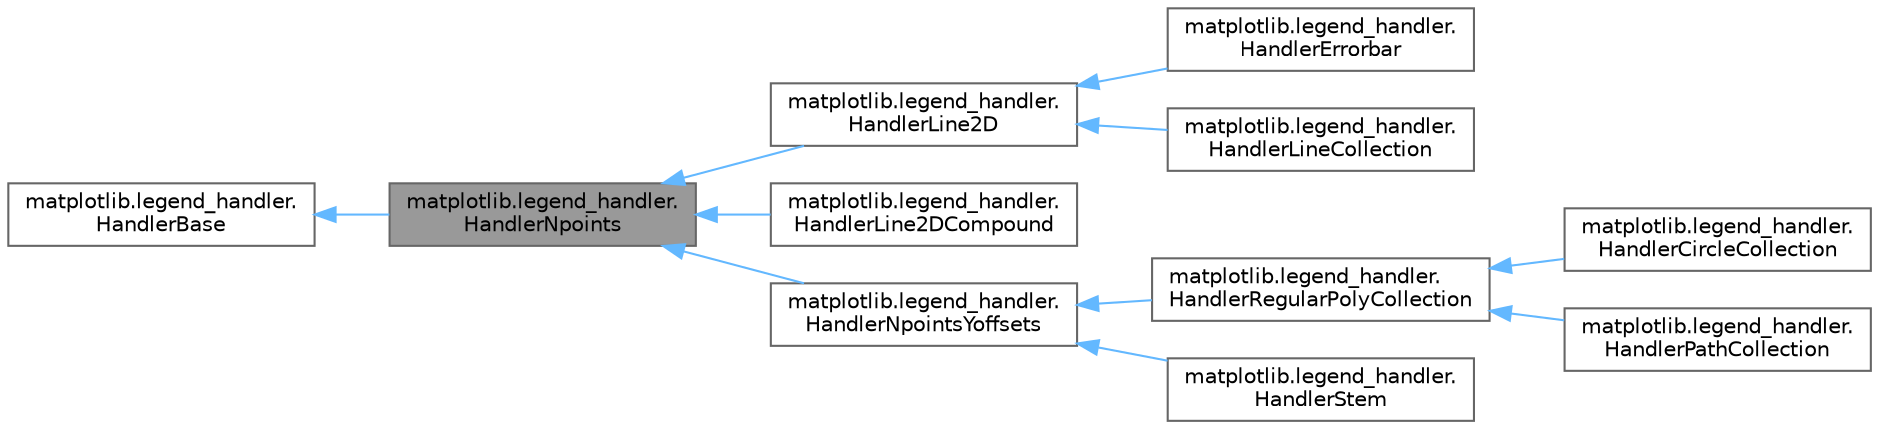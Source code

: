 digraph "matplotlib.legend_handler.HandlerNpoints"
{
 // LATEX_PDF_SIZE
  bgcolor="transparent";
  edge [fontname=Helvetica,fontsize=10,labelfontname=Helvetica,labelfontsize=10];
  node [fontname=Helvetica,fontsize=10,shape=box,height=0.2,width=0.4];
  rankdir="LR";
  Node1 [id="Node000001",label="matplotlib.legend_handler.\lHandlerNpoints",height=0.2,width=0.4,color="gray40", fillcolor="grey60", style="filled", fontcolor="black",tooltip=" "];
  Node2 -> Node1 [id="edge1_Node000001_Node000002",dir="back",color="steelblue1",style="solid",tooltip=" "];
  Node2 [id="Node000002",label="matplotlib.legend_handler.\lHandlerBase",height=0.2,width=0.4,color="gray40", fillcolor="white", style="filled",URL="$d2/d56/classmatplotlib_1_1legend__handler_1_1HandlerBase.html",tooltip=" "];
  Node1 -> Node3 [id="edge2_Node000001_Node000003",dir="back",color="steelblue1",style="solid",tooltip=" "];
  Node3 [id="Node000003",label="matplotlib.legend_handler.\lHandlerLine2D",height=0.2,width=0.4,color="gray40", fillcolor="white", style="filled",URL="$d3/d69/classmatplotlib_1_1legend__handler_1_1HandlerLine2D.html",tooltip=" "];
  Node3 -> Node4 [id="edge3_Node000003_Node000004",dir="back",color="steelblue1",style="solid",tooltip=" "];
  Node4 [id="Node000004",label="matplotlib.legend_handler.\lHandlerErrorbar",height=0.2,width=0.4,color="gray40", fillcolor="white", style="filled",URL="$dc/d47/classmatplotlib_1_1legend__handler_1_1HandlerErrorbar.html",tooltip=" "];
  Node3 -> Node5 [id="edge4_Node000003_Node000005",dir="back",color="steelblue1",style="solid",tooltip=" "];
  Node5 [id="Node000005",label="matplotlib.legend_handler.\lHandlerLineCollection",height=0.2,width=0.4,color="gray40", fillcolor="white", style="filled",URL="$d9/dd4/classmatplotlib_1_1legend__handler_1_1HandlerLineCollection.html",tooltip=" "];
  Node1 -> Node6 [id="edge5_Node000001_Node000006",dir="back",color="steelblue1",style="solid",tooltip=" "];
  Node6 [id="Node000006",label="matplotlib.legend_handler.\lHandlerLine2DCompound",height=0.2,width=0.4,color="gray40", fillcolor="white", style="filled",URL="$d7/d59/classmatplotlib_1_1legend__handler_1_1HandlerLine2DCompound.html",tooltip=" "];
  Node1 -> Node7 [id="edge6_Node000001_Node000007",dir="back",color="steelblue1",style="solid",tooltip=" "];
  Node7 [id="Node000007",label="matplotlib.legend_handler.\lHandlerNpointsYoffsets",height=0.2,width=0.4,color="gray40", fillcolor="white", style="filled",URL="$d0/d48/classmatplotlib_1_1legend__handler_1_1HandlerNpointsYoffsets.html",tooltip=" "];
  Node7 -> Node8 [id="edge7_Node000007_Node000008",dir="back",color="steelblue1",style="solid",tooltip=" "];
  Node8 [id="Node000008",label="matplotlib.legend_handler.\lHandlerRegularPolyCollection",height=0.2,width=0.4,color="gray40", fillcolor="white", style="filled",URL="$df/d9e/classmatplotlib_1_1legend__handler_1_1HandlerRegularPolyCollection.html",tooltip=" "];
  Node8 -> Node9 [id="edge8_Node000008_Node000009",dir="back",color="steelblue1",style="solid",tooltip=" "];
  Node9 [id="Node000009",label="matplotlib.legend_handler.\lHandlerCircleCollection",height=0.2,width=0.4,color="gray40", fillcolor="white", style="filled",URL="$d0/d69/classmatplotlib_1_1legend__handler_1_1HandlerCircleCollection.html",tooltip=" "];
  Node8 -> Node10 [id="edge9_Node000008_Node000010",dir="back",color="steelblue1",style="solid",tooltip=" "];
  Node10 [id="Node000010",label="matplotlib.legend_handler.\lHandlerPathCollection",height=0.2,width=0.4,color="gray40", fillcolor="white", style="filled",URL="$d5/d7f/classmatplotlib_1_1legend__handler_1_1HandlerPathCollection.html",tooltip=" "];
  Node7 -> Node11 [id="edge10_Node000007_Node000011",dir="back",color="steelblue1",style="solid",tooltip=" "];
  Node11 [id="Node000011",label="matplotlib.legend_handler.\lHandlerStem",height=0.2,width=0.4,color="gray40", fillcolor="white", style="filled",URL="$da/d8a/classmatplotlib_1_1legend__handler_1_1HandlerStem.html",tooltip=" "];
}
